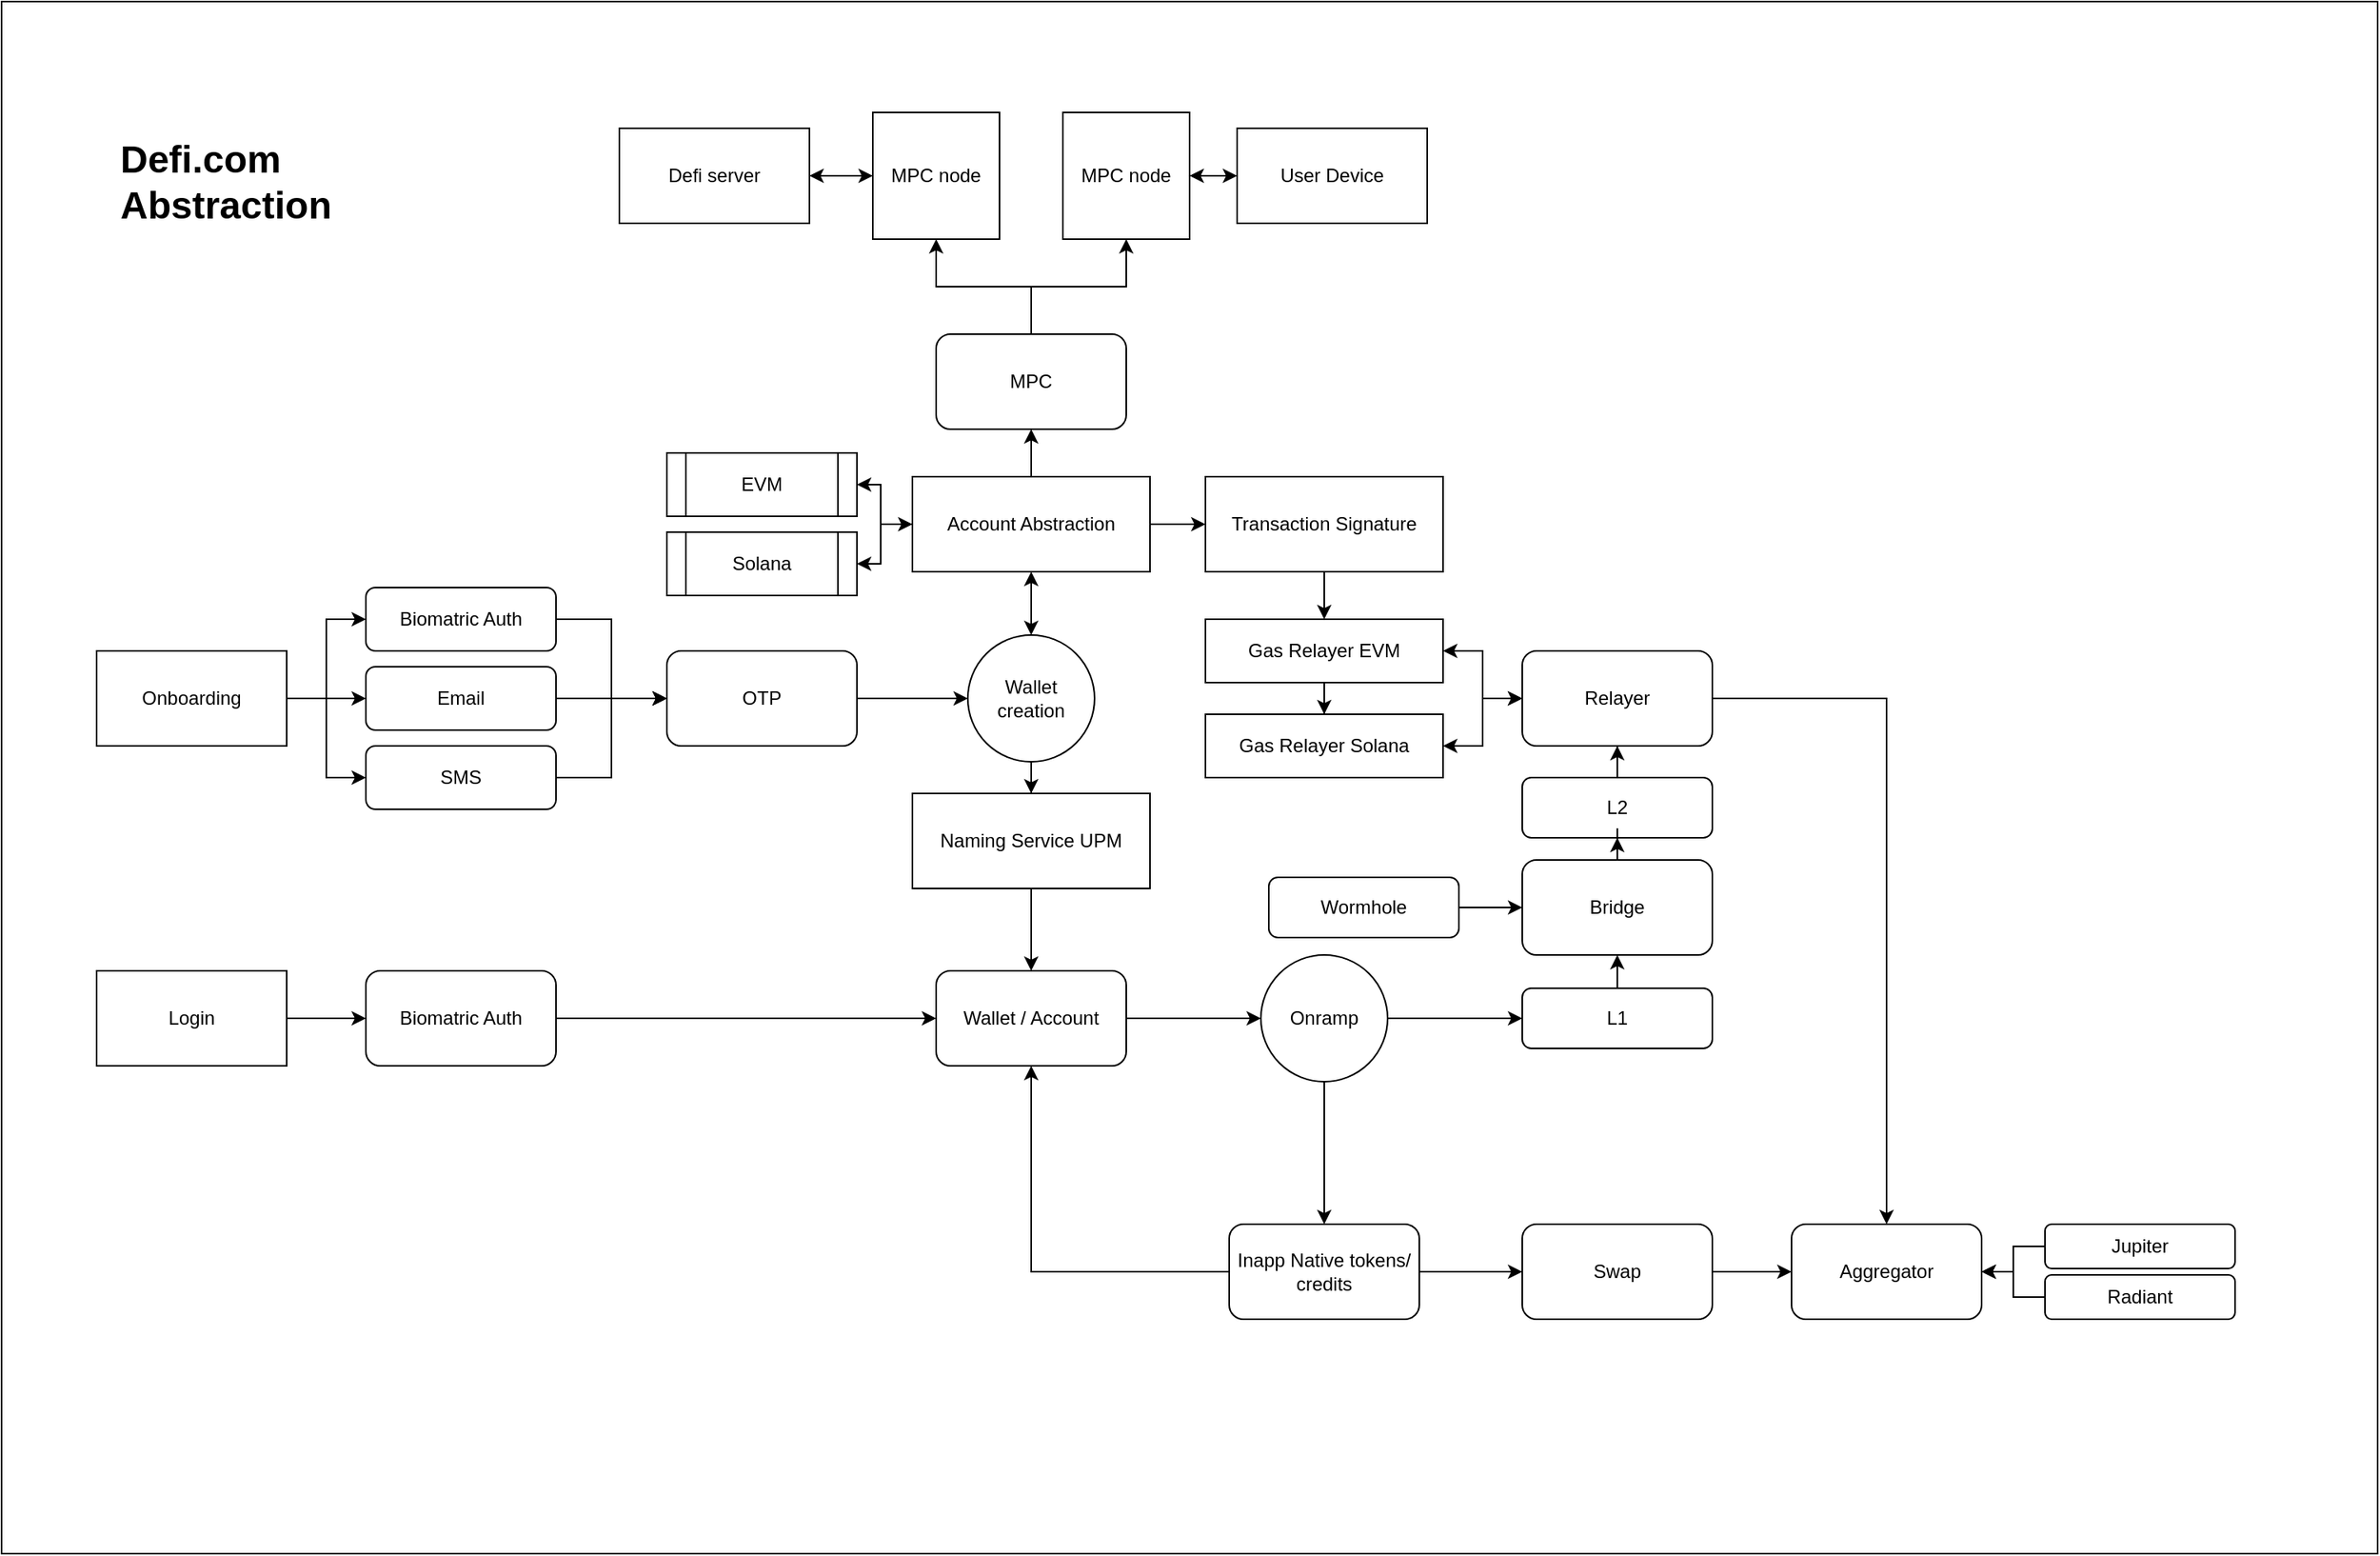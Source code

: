 <mxfile version="23.1.4" type="github">
  <diagram name="Page-1" id="ezRgYsWMNisB0iaWyQ6a">
    <mxGraphModel dx="2206" dy="677" grid="1" gridSize="10" guides="1" tooltips="1" connect="1" arrows="1" fold="1" page="1" pageScale="1" pageWidth="850" pageHeight="1100" math="0" shadow="0">
      <root>
        <mxCell id="0" />
        <mxCell id="1" parent="0" />
        <mxCell id="ZLCHrO8xHaeZ08uBN5op-88" value="" style="rounded=0;whiteSpace=wrap;html=1;" vertex="1" parent="1">
          <mxGeometry x="-60" y="30" width="1500" height="980" as="geometry" />
        </mxCell>
        <mxCell id="ZLCHrO8xHaeZ08uBN5op-10" style="edgeStyle=orthogonalEdgeStyle;rounded=0;orthogonalLoop=1;jettySize=auto;html=1;entryX=0;entryY=0.5;entryDx=0;entryDy=0;" edge="1" parent="1" source="ZLCHrO8xHaeZ08uBN5op-1" target="ZLCHrO8xHaeZ08uBN5op-5">
          <mxGeometry relative="1" as="geometry" />
        </mxCell>
        <mxCell id="ZLCHrO8xHaeZ08uBN5op-11" style="edgeStyle=orthogonalEdgeStyle;rounded=0;orthogonalLoop=1;jettySize=auto;html=1;entryX=0;entryY=0.5;entryDx=0;entryDy=0;" edge="1" parent="1" source="ZLCHrO8xHaeZ08uBN5op-1" target="ZLCHrO8xHaeZ08uBN5op-4">
          <mxGeometry relative="1" as="geometry" />
        </mxCell>
        <mxCell id="ZLCHrO8xHaeZ08uBN5op-46" style="edgeStyle=orthogonalEdgeStyle;rounded=0;orthogonalLoop=1;jettySize=auto;html=1;entryX=0;entryY=0.5;entryDx=0;entryDy=0;" edge="1" parent="1" source="ZLCHrO8xHaeZ08uBN5op-1" target="ZLCHrO8xHaeZ08uBN5op-45">
          <mxGeometry relative="1" as="geometry" />
        </mxCell>
        <mxCell id="ZLCHrO8xHaeZ08uBN5op-1" value="Onboarding" style="rounded=0;whiteSpace=wrap;html=1;" vertex="1" parent="1">
          <mxGeometry y="440" width="120" height="60" as="geometry" />
        </mxCell>
        <mxCell id="ZLCHrO8xHaeZ08uBN5op-12" style="edgeStyle=orthogonalEdgeStyle;rounded=0;orthogonalLoop=1;jettySize=auto;html=1;entryX=0;entryY=0.5;entryDx=0;entryDy=0;" edge="1" parent="1" source="ZLCHrO8xHaeZ08uBN5op-4" target="ZLCHrO8xHaeZ08uBN5op-8">
          <mxGeometry relative="1" as="geometry" />
        </mxCell>
        <mxCell id="ZLCHrO8xHaeZ08uBN5op-4" value="Email" style="rounded=1;whiteSpace=wrap;html=1;" vertex="1" parent="1">
          <mxGeometry x="170" y="450" width="120" height="40" as="geometry" />
        </mxCell>
        <mxCell id="ZLCHrO8xHaeZ08uBN5op-13" style="edgeStyle=orthogonalEdgeStyle;rounded=0;orthogonalLoop=1;jettySize=auto;html=1;entryX=0;entryY=0.5;entryDx=0;entryDy=0;" edge="1" parent="1" source="ZLCHrO8xHaeZ08uBN5op-5" target="ZLCHrO8xHaeZ08uBN5op-8">
          <mxGeometry relative="1" as="geometry" />
        </mxCell>
        <mxCell id="ZLCHrO8xHaeZ08uBN5op-5" value="Biomatric Auth" style="rounded=1;whiteSpace=wrap;html=1;" vertex="1" parent="1">
          <mxGeometry x="170" y="400" width="120" height="40" as="geometry" />
        </mxCell>
        <mxCell id="ZLCHrO8xHaeZ08uBN5op-14" style="edgeStyle=orthogonalEdgeStyle;rounded=0;orthogonalLoop=1;jettySize=auto;html=1;" edge="1" parent="1" source="ZLCHrO8xHaeZ08uBN5op-8" target="ZLCHrO8xHaeZ08uBN5op-9">
          <mxGeometry relative="1" as="geometry" />
        </mxCell>
        <mxCell id="ZLCHrO8xHaeZ08uBN5op-8" value="OTP" style="rounded=1;whiteSpace=wrap;html=1;" vertex="1" parent="1">
          <mxGeometry x="360" y="440" width="120" height="60" as="geometry" />
        </mxCell>
        <mxCell id="ZLCHrO8xHaeZ08uBN5op-33" value="" style="edgeStyle=orthogonalEdgeStyle;rounded=0;orthogonalLoop=1;jettySize=auto;html=1;" edge="1" parent="1" source="ZLCHrO8xHaeZ08uBN5op-9" target="ZLCHrO8xHaeZ08uBN5op-32">
          <mxGeometry relative="1" as="geometry" />
        </mxCell>
        <mxCell id="ZLCHrO8xHaeZ08uBN5op-40" value="" style="edgeStyle=orthogonalEdgeStyle;rounded=0;orthogonalLoop=1;jettySize=auto;html=1;startArrow=classic;startFill=1;" edge="1" parent="1" source="ZLCHrO8xHaeZ08uBN5op-9" target="ZLCHrO8xHaeZ08uBN5op-35">
          <mxGeometry relative="1" as="geometry" />
        </mxCell>
        <mxCell id="ZLCHrO8xHaeZ08uBN5op-9" value="Wallet&lt;br&gt;creation" style="ellipse;whiteSpace=wrap;html=1;aspect=fixed;" vertex="1" parent="1">
          <mxGeometry x="550" y="430" width="80" height="80" as="geometry" />
        </mxCell>
        <mxCell id="ZLCHrO8xHaeZ08uBN5op-19" style="edgeStyle=orthogonalEdgeStyle;rounded=0;orthogonalLoop=1;jettySize=auto;html=1;entryX=0.5;entryY=1;entryDx=0;entryDy=0;" edge="1" parent="1" source="ZLCHrO8xHaeZ08uBN5op-15" target="ZLCHrO8xHaeZ08uBN5op-17">
          <mxGeometry relative="1" as="geometry" />
        </mxCell>
        <mxCell id="ZLCHrO8xHaeZ08uBN5op-39" style="edgeStyle=orthogonalEdgeStyle;rounded=0;orthogonalLoop=1;jettySize=auto;html=1;entryX=0.5;entryY=1;entryDx=0;entryDy=0;" edge="1" parent="1" source="ZLCHrO8xHaeZ08uBN5op-15" target="ZLCHrO8xHaeZ08uBN5op-16">
          <mxGeometry relative="1" as="geometry" />
        </mxCell>
        <mxCell id="ZLCHrO8xHaeZ08uBN5op-15" value="MPC" style="rounded=1;whiteSpace=wrap;html=1;" vertex="1" parent="1">
          <mxGeometry x="530" y="240" width="120" height="60" as="geometry" />
        </mxCell>
        <mxCell id="ZLCHrO8xHaeZ08uBN5op-23" value="" style="edgeStyle=orthogonalEdgeStyle;rounded=0;orthogonalLoop=1;jettySize=auto;html=1;startArrow=classic;startFill=1;" edge="1" parent="1" source="ZLCHrO8xHaeZ08uBN5op-16" target="ZLCHrO8xHaeZ08uBN5op-22">
          <mxGeometry relative="1" as="geometry" />
        </mxCell>
        <mxCell id="ZLCHrO8xHaeZ08uBN5op-16" value="MPC node" style="whiteSpace=wrap;html=1;aspect=fixed;" vertex="1" parent="1">
          <mxGeometry x="490" y="100" width="80" height="80" as="geometry" />
        </mxCell>
        <mxCell id="ZLCHrO8xHaeZ08uBN5op-21" value="" style="edgeStyle=orthogonalEdgeStyle;rounded=0;orthogonalLoop=1;jettySize=auto;html=1;startArrow=classic;startFill=1;" edge="1" parent="1" source="ZLCHrO8xHaeZ08uBN5op-17" target="ZLCHrO8xHaeZ08uBN5op-20">
          <mxGeometry relative="1" as="geometry" />
        </mxCell>
        <mxCell id="ZLCHrO8xHaeZ08uBN5op-17" value="MPC node" style="whiteSpace=wrap;html=1;aspect=fixed;" vertex="1" parent="1">
          <mxGeometry x="610" y="100" width="80" height="80" as="geometry" />
        </mxCell>
        <mxCell id="ZLCHrO8xHaeZ08uBN5op-20" value="User Device" style="whiteSpace=wrap;html=1;" vertex="1" parent="1">
          <mxGeometry x="720" y="110" width="120" height="60" as="geometry" />
        </mxCell>
        <mxCell id="ZLCHrO8xHaeZ08uBN5op-22" value="Defi server" style="whiteSpace=wrap;html=1;" vertex="1" parent="1">
          <mxGeometry x="330" y="110" width="120" height="60" as="geometry" />
        </mxCell>
        <mxCell id="ZLCHrO8xHaeZ08uBN5op-30" value="" style="edgeStyle=orthogonalEdgeStyle;rounded=0;orthogonalLoop=1;jettySize=auto;html=1;" edge="1" parent="1" source="ZLCHrO8xHaeZ08uBN5op-25" target="ZLCHrO8xHaeZ08uBN5op-26">
          <mxGeometry relative="1" as="geometry" />
        </mxCell>
        <mxCell id="ZLCHrO8xHaeZ08uBN5op-25" value="Login" style="rounded=0;whiteSpace=wrap;html=1;" vertex="1" parent="1">
          <mxGeometry y="642" width="120" height="60" as="geometry" />
        </mxCell>
        <mxCell id="ZLCHrO8xHaeZ08uBN5op-29" style="edgeStyle=orthogonalEdgeStyle;rounded=0;orthogonalLoop=1;jettySize=auto;html=1;" edge="1" parent="1" source="ZLCHrO8xHaeZ08uBN5op-26" target="ZLCHrO8xHaeZ08uBN5op-27">
          <mxGeometry relative="1" as="geometry" />
        </mxCell>
        <mxCell id="ZLCHrO8xHaeZ08uBN5op-26" value="Biomatric Auth" style="rounded=1;whiteSpace=wrap;html=1;" vertex="1" parent="1">
          <mxGeometry x="170" y="642" width="120" height="60" as="geometry" />
        </mxCell>
        <mxCell id="ZLCHrO8xHaeZ08uBN5op-60" value="" style="edgeStyle=orthogonalEdgeStyle;rounded=0;orthogonalLoop=1;jettySize=auto;html=1;" edge="1" parent="1" source="ZLCHrO8xHaeZ08uBN5op-27" target="ZLCHrO8xHaeZ08uBN5op-59">
          <mxGeometry relative="1" as="geometry" />
        </mxCell>
        <mxCell id="ZLCHrO8xHaeZ08uBN5op-27" value="Wallet / Account" style="rounded=1;whiteSpace=wrap;html=1;" vertex="1" parent="1">
          <mxGeometry x="530" y="642" width="120" height="60" as="geometry" />
        </mxCell>
        <mxCell id="ZLCHrO8xHaeZ08uBN5op-87" value="" style="edgeStyle=orthogonalEdgeStyle;rounded=0;orthogonalLoop=1;jettySize=auto;html=1;" edge="1" parent="1" source="ZLCHrO8xHaeZ08uBN5op-32" target="ZLCHrO8xHaeZ08uBN5op-27">
          <mxGeometry relative="1" as="geometry" />
        </mxCell>
        <mxCell id="ZLCHrO8xHaeZ08uBN5op-32" value="Naming Service UPM" style="rounded=0;whiteSpace=wrap;html=1;" vertex="1" parent="1">
          <mxGeometry x="515" y="530" width="150" height="60" as="geometry" />
        </mxCell>
        <mxCell id="ZLCHrO8xHaeZ08uBN5op-36" value="" style="edgeStyle=orthogonalEdgeStyle;rounded=0;orthogonalLoop=1;jettySize=auto;html=1;" edge="1" parent="1" source="ZLCHrO8xHaeZ08uBN5op-35">
          <mxGeometry relative="1" as="geometry">
            <mxPoint x="590" y="300" as="targetPoint" />
          </mxGeometry>
        </mxCell>
        <mxCell id="ZLCHrO8xHaeZ08uBN5op-54" style="edgeStyle=orthogonalEdgeStyle;rounded=0;orthogonalLoop=1;jettySize=auto;html=1;startArrow=classic;startFill=1;" edge="1" parent="1" source="ZLCHrO8xHaeZ08uBN5op-35" target="ZLCHrO8xHaeZ08uBN5op-52">
          <mxGeometry relative="1" as="geometry" />
        </mxCell>
        <mxCell id="ZLCHrO8xHaeZ08uBN5op-55" style="edgeStyle=orthogonalEdgeStyle;rounded=0;orthogonalLoop=1;jettySize=auto;html=1;" edge="1" parent="1" source="ZLCHrO8xHaeZ08uBN5op-35" target="ZLCHrO8xHaeZ08uBN5op-53">
          <mxGeometry relative="1" as="geometry" />
        </mxCell>
        <mxCell id="ZLCHrO8xHaeZ08uBN5op-57" value="" style="edgeStyle=orthogonalEdgeStyle;rounded=0;orthogonalLoop=1;jettySize=auto;html=1;" edge="1" parent="1" source="ZLCHrO8xHaeZ08uBN5op-35" target="ZLCHrO8xHaeZ08uBN5op-56">
          <mxGeometry relative="1" as="geometry" />
        </mxCell>
        <mxCell id="ZLCHrO8xHaeZ08uBN5op-35" value="Account Abstraction" style="rounded=0;whiteSpace=wrap;html=1;" vertex="1" parent="1">
          <mxGeometry x="515" y="330" width="150" height="60" as="geometry" />
        </mxCell>
        <mxCell id="ZLCHrO8xHaeZ08uBN5op-41" value="&lt;h1&gt;Defi.com Abstraction&lt;/h1&gt;" style="text;html=1;spacing=5;spacingTop=-20;whiteSpace=wrap;overflow=hidden;rounded=0;" vertex="1" parent="1">
          <mxGeometry x="10" y="110" width="190" height="70" as="geometry" />
        </mxCell>
        <mxCell id="ZLCHrO8xHaeZ08uBN5op-64" value="" style="edgeStyle=orthogonalEdgeStyle;rounded=0;orthogonalLoop=1;jettySize=auto;html=1;" edge="1" parent="1" source="ZLCHrO8xHaeZ08uBN5op-43" target="ZLCHrO8xHaeZ08uBN5op-63">
          <mxGeometry relative="1" as="geometry" />
        </mxCell>
        <mxCell id="ZLCHrO8xHaeZ08uBN5op-66" style="edgeStyle=orthogonalEdgeStyle;rounded=0;orthogonalLoop=1;jettySize=auto;html=1;entryX=0;entryY=0.5;entryDx=0;entryDy=0;startArrow=classic;startFill=1;" edge="1" parent="1" source="ZLCHrO8xHaeZ08uBN5op-43" target="ZLCHrO8xHaeZ08uBN5op-65">
          <mxGeometry relative="1" as="geometry" />
        </mxCell>
        <mxCell id="ZLCHrO8xHaeZ08uBN5op-43" value="Gas Relayer EVM" style="rounded=0;whiteSpace=wrap;html=1;" vertex="1" parent="1">
          <mxGeometry x="700" y="420" width="150" height="40" as="geometry" />
        </mxCell>
        <mxCell id="ZLCHrO8xHaeZ08uBN5op-47" style="edgeStyle=orthogonalEdgeStyle;rounded=0;orthogonalLoop=1;jettySize=auto;html=1;entryX=0;entryY=0.5;entryDx=0;entryDy=0;" edge="1" parent="1" source="ZLCHrO8xHaeZ08uBN5op-45" target="ZLCHrO8xHaeZ08uBN5op-8">
          <mxGeometry relative="1" as="geometry" />
        </mxCell>
        <mxCell id="ZLCHrO8xHaeZ08uBN5op-45" value="SMS" style="rounded=1;whiteSpace=wrap;html=1;" vertex="1" parent="1">
          <mxGeometry x="170" y="500" width="120" height="40" as="geometry" />
        </mxCell>
        <mxCell id="ZLCHrO8xHaeZ08uBN5op-52" value="EVM" style="shape=process;whiteSpace=wrap;html=1;backgroundOutline=1;" vertex="1" parent="1">
          <mxGeometry x="360" y="315" width="120" height="40" as="geometry" />
        </mxCell>
        <mxCell id="ZLCHrO8xHaeZ08uBN5op-53" value="Solana" style="shape=process;whiteSpace=wrap;html=1;backgroundOutline=1;" vertex="1" parent="1">
          <mxGeometry x="360" y="365" width="120" height="40" as="geometry" />
        </mxCell>
        <mxCell id="ZLCHrO8xHaeZ08uBN5op-58" value="" style="edgeStyle=orthogonalEdgeStyle;rounded=0;orthogonalLoop=1;jettySize=auto;html=1;" edge="1" parent="1" source="ZLCHrO8xHaeZ08uBN5op-56" target="ZLCHrO8xHaeZ08uBN5op-43">
          <mxGeometry relative="1" as="geometry" />
        </mxCell>
        <mxCell id="ZLCHrO8xHaeZ08uBN5op-56" value="Transaction Signature" style="rounded=0;whiteSpace=wrap;html=1;" vertex="1" parent="1">
          <mxGeometry x="700" y="330" width="150" height="60" as="geometry" />
        </mxCell>
        <mxCell id="ZLCHrO8xHaeZ08uBN5op-62" value="" style="edgeStyle=orthogonalEdgeStyle;rounded=0;orthogonalLoop=1;jettySize=auto;html=1;" edge="1" parent="1" source="ZLCHrO8xHaeZ08uBN5op-59" target="ZLCHrO8xHaeZ08uBN5op-61">
          <mxGeometry relative="1" as="geometry" />
        </mxCell>
        <mxCell id="ZLCHrO8xHaeZ08uBN5op-69" value="" style="edgeStyle=orthogonalEdgeStyle;rounded=0;orthogonalLoop=1;jettySize=auto;html=1;" edge="1" parent="1" source="ZLCHrO8xHaeZ08uBN5op-59" target="ZLCHrO8xHaeZ08uBN5op-68">
          <mxGeometry relative="1" as="geometry" />
        </mxCell>
        <mxCell id="ZLCHrO8xHaeZ08uBN5op-59" value="Onramp" style="ellipse;whiteSpace=wrap;html=1;rounded=1;" vertex="1" parent="1">
          <mxGeometry x="735" y="632" width="80" height="80" as="geometry" />
        </mxCell>
        <mxCell id="ZLCHrO8xHaeZ08uBN5op-83" value="" style="edgeStyle=orthogonalEdgeStyle;rounded=0;orthogonalLoop=1;jettySize=auto;html=1;" edge="1" parent="1" source="ZLCHrO8xHaeZ08uBN5op-61" target="ZLCHrO8xHaeZ08uBN5op-75">
          <mxGeometry relative="1" as="geometry" />
        </mxCell>
        <mxCell id="ZLCHrO8xHaeZ08uBN5op-86" style="edgeStyle=orthogonalEdgeStyle;rounded=0;orthogonalLoop=1;jettySize=auto;html=1;entryX=0.5;entryY=1;entryDx=0;entryDy=0;" edge="1" parent="1" source="ZLCHrO8xHaeZ08uBN5op-61" target="ZLCHrO8xHaeZ08uBN5op-27">
          <mxGeometry relative="1" as="geometry" />
        </mxCell>
        <mxCell id="ZLCHrO8xHaeZ08uBN5op-61" value="Inapp Native tokens/ credits" style="rounded=1;whiteSpace=wrap;html=1;" vertex="1" parent="1">
          <mxGeometry x="715" y="802" width="120" height="60" as="geometry" />
        </mxCell>
        <mxCell id="ZLCHrO8xHaeZ08uBN5op-67" style="edgeStyle=orthogonalEdgeStyle;rounded=0;orthogonalLoop=1;jettySize=auto;html=1;entryX=0;entryY=0.5;entryDx=0;entryDy=0;startArrow=classic;startFill=1;" edge="1" parent="1" source="ZLCHrO8xHaeZ08uBN5op-63" target="ZLCHrO8xHaeZ08uBN5op-65">
          <mxGeometry relative="1" as="geometry" />
        </mxCell>
        <mxCell id="ZLCHrO8xHaeZ08uBN5op-63" value="Gas Relayer Solana" style="rounded=0;whiteSpace=wrap;html=1;" vertex="1" parent="1">
          <mxGeometry x="700" y="480" width="150" height="40" as="geometry" />
        </mxCell>
        <mxCell id="ZLCHrO8xHaeZ08uBN5op-85" style="edgeStyle=orthogonalEdgeStyle;rounded=0;orthogonalLoop=1;jettySize=auto;html=1;" edge="1" parent="1" source="ZLCHrO8xHaeZ08uBN5op-65" target="ZLCHrO8xHaeZ08uBN5op-76">
          <mxGeometry relative="1" as="geometry" />
        </mxCell>
        <mxCell id="ZLCHrO8xHaeZ08uBN5op-65" value="Relayer" style="rounded=1;whiteSpace=wrap;html=1;" vertex="1" parent="1">
          <mxGeometry x="900" y="440" width="120" height="60" as="geometry" />
        </mxCell>
        <mxCell id="ZLCHrO8xHaeZ08uBN5op-72" value="" style="edgeStyle=orthogonalEdgeStyle;rounded=0;orthogonalLoop=1;jettySize=auto;html=1;" edge="1" parent="1" source="ZLCHrO8xHaeZ08uBN5op-68" target="ZLCHrO8xHaeZ08uBN5op-71">
          <mxGeometry relative="1" as="geometry" />
        </mxCell>
        <mxCell id="ZLCHrO8xHaeZ08uBN5op-68" value="L1" style="whiteSpace=wrap;html=1;rounded=1;" vertex="1" parent="1">
          <mxGeometry x="900" y="653" width="120" height="38" as="geometry" />
        </mxCell>
        <mxCell id="ZLCHrO8xHaeZ08uBN5op-74" value="" style="edgeStyle=orthogonalEdgeStyle;rounded=0;orthogonalLoop=1;jettySize=auto;html=1;" edge="1" parent="1" source="ZLCHrO8xHaeZ08uBN5op-70" target="ZLCHrO8xHaeZ08uBN5op-65">
          <mxGeometry relative="1" as="geometry" />
        </mxCell>
        <mxCell id="ZLCHrO8xHaeZ08uBN5op-70" value="L2" style="whiteSpace=wrap;html=1;rounded=1;" vertex="1" parent="1">
          <mxGeometry x="900" y="520" width="120" height="38" as="geometry" />
        </mxCell>
        <mxCell id="ZLCHrO8xHaeZ08uBN5op-73" value="" style="edgeStyle=orthogonalEdgeStyle;rounded=0;orthogonalLoop=1;jettySize=auto;html=1;" edge="1" parent="1" source="ZLCHrO8xHaeZ08uBN5op-71" target="ZLCHrO8xHaeZ08uBN5op-70">
          <mxGeometry relative="1" as="geometry" />
        </mxCell>
        <mxCell id="ZLCHrO8xHaeZ08uBN5op-71" value="Bridge" style="rounded=1;whiteSpace=wrap;html=1;" vertex="1" parent="1">
          <mxGeometry x="900" y="572" width="120" height="60" as="geometry" />
        </mxCell>
        <mxCell id="ZLCHrO8xHaeZ08uBN5op-84" value="" style="edgeStyle=orthogonalEdgeStyle;rounded=0;orthogonalLoop=1;jettySize=auto;html=1;" edge="1" parent="1" source="ZLCHrO8xHaeZ08uBN5op-75" target="ZLCHrO8xHaeZ08uBN5op-76">
          <mxGeometry relative="1" as="geometry" />
        </mxCell>
        <mxCell id="ZLCHrO8xHaeZ08uBN5op-75" value="Swap" style="rounded=1;whiteSpace=wrap;html=1;" vertex="1" parent="1">
          <mxGeometry x="900" y="802" width="120" height="60" as="geometry" />
        </mxCell>
        <mxCell id="ZLCHrO8xHaeZ08uBN5op-76" value="Aggregator" style="rounded=1;whiteSpace=wrap;html=1;" vertex="1" parent="1">
          <mxGeometry x="1070" y="802" width="120" height="60" as="geometry" />
        </mxCell>
        <mxCell id="ZLCHrO8xHaeZ08uBN5op-81" value="" style="edgeStyle=orthogonalEdgeStyle;rounded=0;orthogonalLoop=1;jettySize=auto;html=1;" edge="1" parent="1" source="ZLCHrO8xHaeZ08uBN5op-77" target="ZLCHrO8xHaeZ08uBN5op-76">
          <mxGeometry relative="1" as="geometry" />
        </mxCell>
        <mxCell id="ZLCHrO8xHaeZ08uBN5op-77" value="Jupiter" style="whiteSpace=wrap;html=1;rounded=1;" vertex="1" parent="1">
          <mxGeometry x="1230" y="802" width="120" height="28" as="geometry" />
        </mxCell>
        <mxCell id="ZLCHrO8xHaeZ08uBN5op-82" value="" style="edgeStyle=orthogonalEdgeStyle;rounded=0;orthogonalLoop=1;jettySize=auto;html=1;" edge="1" parent="1" source="ZLCHrO8xHaeZ08uBN5op-78" target="ZLCHrO8xHaeZ08uBN5op-76">
          <mxGeometry relative="1" as="geometry" />
        </mxCell>
        <mxCell id="ZLCHrO8xHaeZ08uBN5op-78" value="Radiant" style="whiteSpace=wrap;html=1;rounded=1;" vertex="1" parent="1">
          <mxGeometry x="1230" y="834" width="120" height="28" as="geometry" />
        </mxCell>
        <mxCell id="ZLCHrO8xHaeZ08uBN5op-92" value="" style="edgeStyle=orthogonalEdgeStyle;rounded=0;orthogonalLoop=1;jettySize=auto;html=1;" edge="1" parent="1" source="ZLCHrO8xHaeZ08uBN5op-90" target="ZLCHrO8xHaeZ08uBN5op-71">
          <mxGeometry relative="1" as="geometry" />
        </mxCell>
        <mxCell id="ZLCHrO8xHaeZ08uBN5op-90" value="Wormhole" style="whiteSpace=wrap;html=1;rounded=1;" vertex="1" parent="1">
          <mxGeometry x="740" y="583" width="120" height="38" as="geometry" />
        </mxCell>
      </root>
    </mxGraphModel>
  </diagram>
</mxfile>
